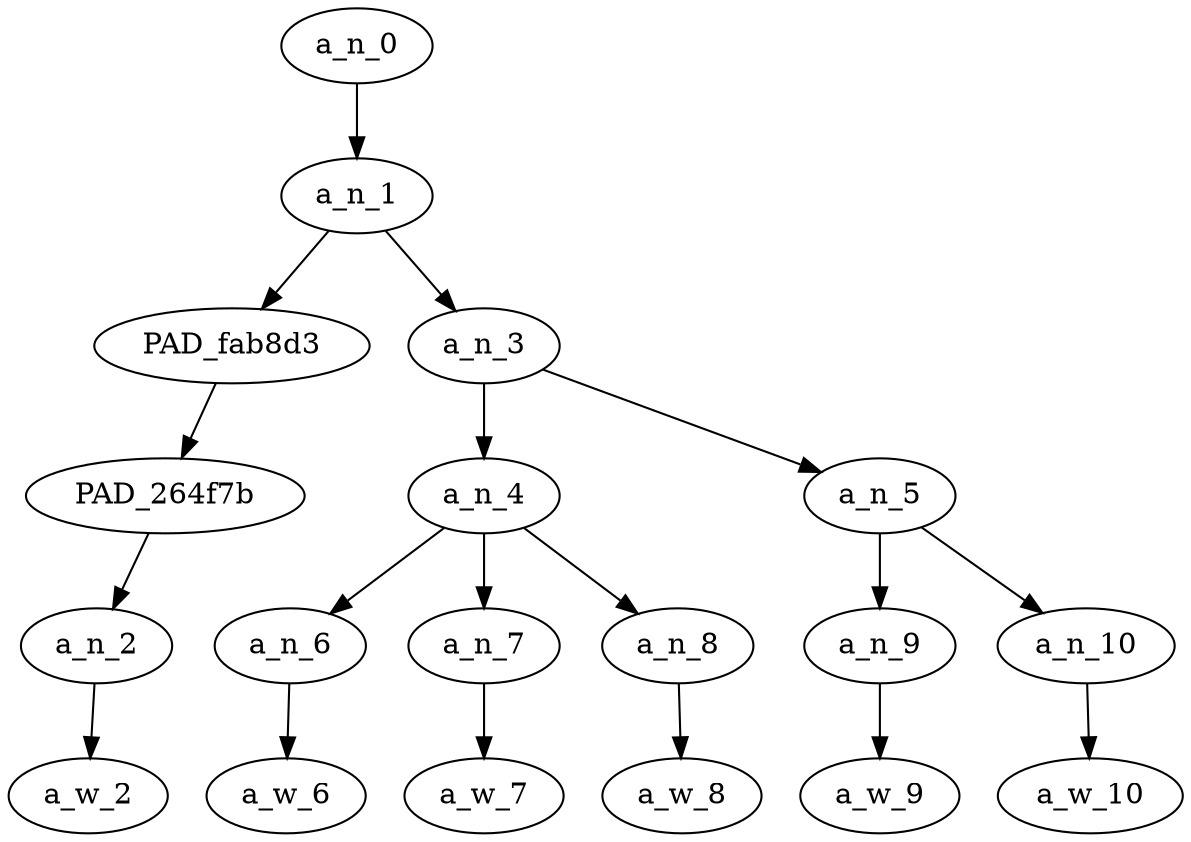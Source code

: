 strict digraph "" {
	a_n_0	[div_dir=-1,
		index=0,
		level=5,
		pos="1.625,5!",
		text_span="[0, 1, 2, 3, 4, 5]",
		value=1.00000001];
	a_n_1	[div_dir=-1,
		index=0,
		level=4,
		pos="1.625,4!",
		text_span="[0, 1, 2, 3, 4, 5]",
		value=0.99974441];
	a_n_0 -> a_n_1;
	PAD_fab8d3	[div_dir=-1,
		index=0,
		level=3,
		pos="0.0,3!",
		text_span="[0]",
		value=0.23704003];
	a_n_1 -> PAD_fab8d3;
	a_n_3	[div_dir=1,
		index=1,
		level=3,
		pos="3.25,3!",
		text_span="[1, 2, 3, 4, 5]",
		value=0.76244877];
	a_n_1 -> a_n_3;
	PAD_264f7b	[div_dir=-1,
		index=0,
		level=2,
		pos="0.0,2!",
		text_span="[0]",
		value=0.23704003];
	PAD_fab8d3 -> PAD_264f7b;
	a_n_2	[div_dir=-1,
		index=0,
		level=1,
		pos="0.0,1!",
		text_span="[0]",
		value=0.23704003];
	PAD_264f7b -> a_n_2;
	a_w_2	[div_dir=0,
		index=0,
		level=0,
		pos="0,0!",
		text_span="[0]",
		value=nuke];
	a_n_2 -> a_w_2;
	a_n_4	[div_dir=1,
		index=1,
		level=2,
		pos="2.0,2!",
		text_span="[1, 2, 3]",
		value=0.52853939];
	a_n_3 -> a_n_4;
	a_n_5	[div_dir=1,
		index=2,
		level=2,
		pos="4.5,2!",
		text_span="[4, 5]",
		value=0.23373920];
	a_n_3 -> a_n_5;
	a_n_6	[div_dir=-1,
		index=1,
		level=1,
		pos="1.0,1!",
		text_span="[1]",
		value=0.08304868];
	a_n_4 -> a_n_6;
	a_n_7	[div_dir=1,
		index=2,
		level=1,
		pos="2.0,1!",
		text_span="[2]",
		value=0.20226341];
	a_n_4 -> a_n_7;
	a_n_8	[div_dir=1,
		index=3,
		level=1,
		pos="3.0,1!",
		text_span="[3]",
		value=0.24312241];
	a_n_4 -> a_n_8;
	a_w_6	[div_dir=0,
		index=1,
		level=0,
		pos="1,0!",
		text_span="[1]",
		value=a];
	a_n_6 -> a_w_6;
	a_w_7	[div_dir=0,
		index=2,
		level=0,
		pos="2,0!",
		text_span="[2]",
		value=gay];
	a_n_7 -> a_w_7;
	a_w_8	[div_dir=0,
		index=3,
		level=0,
		pos="3,0!",
		text_span="[3]",
		value=whale];
	a_n_8 -> a_w_8;
	a_n_9	[div_dir=1,
		index=4,
		level=1,
		pos="4.0,1!",
		text_span="[4]",
		value=0.08547438];
	a_n_5 -> a_n_9;
	a_n_10	[div_dir=1,
		index=5,
		level=1,
		pos="5.0,1!",
		text_span="[5]",
		value=0.14812500];
	a_n_5 -> a_n_10;
	a_w_9	[div_dir=0,
		index=4,
		level=0,
		pos="4,0!",
		text_span="[4]",
		value=for];
	a_n_9 -> a_w_9;
	a_w_10	[div_dir=0,
		index=5,
		level=0,
		pos="5,0!",
		text_span="[5]",
		value=christ];
	a_n_10 -> a_w_10;
}
